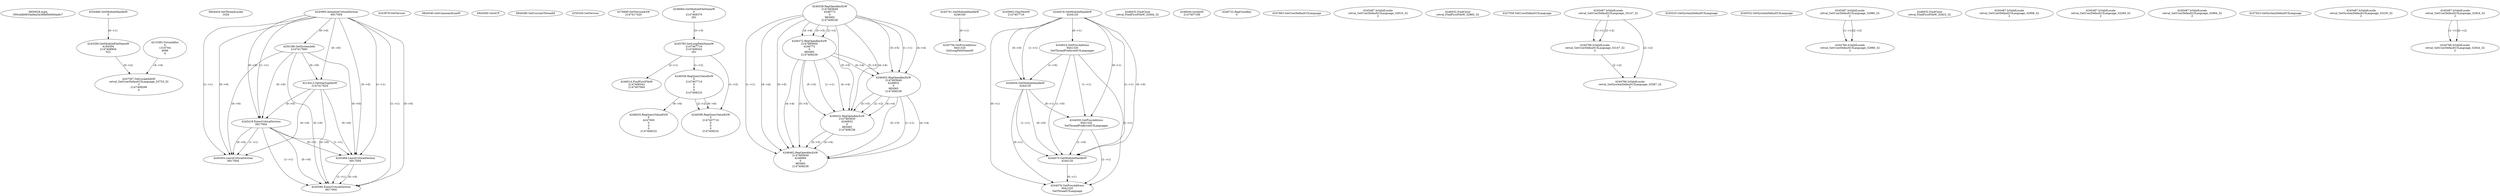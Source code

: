 // Global SCDG with merge call
digraph {
	0 [label="6850628.main
000cddb6834a9ea3a36fbf0e940aa9c7"]
	1 [label="4254480.GetModuleHandleW
0"]
	2 [label="6844434.SetThreadLocale
1024"]
	3 [label="4243965.InitializeCriticalSection
6917004"]
	4 [label="4243979.GetVersion
"]
	5 [label="4250188.GetSystemInfo
2147417660"]
	3 -> 5 [label="(0-->0)"]
	6 [label="6844540.GetCommandLineW
"]
	7 [label="4214413.GetStartupInfoW
2147417624"]
	3 -> 7 [label="(0-->0)"]
	5 -> 7 [label="(0-->0)"]
	8 [label="6844560.GetACP
"]
	9 [label="6844580.GetCurrentThreadId
"]
	10 [label="4250204.GetVersion
"]
	11 [label="4276690.GetVersionExW
2147417420"]
	12 [label="4243306.GetModuleFileNameW
4194304
2147408904
522"]
	1 -> 12 [label="(0-->1)"]
	13 [label="4248064.GetModuleFileNameW
0
2147408370
261"]
	14 [label="4215383.VirtualAlloc
0
1310704
4096
4"]
	15 [label="4246338.RegOpenKeyExW
2147483649
4246772
0
983065
2147408236"]
	16 [label="4246372.RegOpenKeyExW
2147483650
4246772
0
983065
2147408236"]
	15 -> 16 [label="(2-->2)"]
	15 -> 16 [label="(4-->4)"]
	15 -> 16 [label="(5-->5)"]
	17 [label="4246402.RegOpenKeyExW
2147483649
4246832
0
983065
2147408236"]
	15 -> 17 [label="(1-->1)"]
	15 -> 17 [label="(4-->4)"]
	16 -> 17 [label="(4-->4)"]
	15 -> 17 [label="(5-->5)"]
	16 -> 17 [label="(5-->5)"]
	18 [label="4246432.RegOpenKeyExW
2147483650
4246832
0
983065
2147408236"]
	16 -> 18 [label="(1-->1)"]
	17 -> 18 [label="(2-->2)"]
	15 -> 18 [label="(4-->4)"]
	16 -> 18 [label="(4-->4)"]
	17 -> 18 [label="(4-->4)"]
	15 -> 18 [label="(5-->5)"]
	16 -> 18 [label="(5-->5)"]
	17 -> 18 [label="(5-->5)"]
	19 [label="4246462.RegOpenKeyExW
2147483649
4246884
0
983065
2147408236"]
	15 -> 19 [label="(1-->1)"]
	17 -> 19 [label="(1-->1)"]
	15 -> 19 [label="(4-->4)"]
	16 -> 19 [label="(4-->4)"]
	17 -> 19 [label="(4-->4)"]
	18 -> 19 [label="(4-->4)"]
	15 -> 19 [label="(5-->5)"]
	16 -> 19 [label="(5-->5)"]
	17 -> 19 [label="(5-->5)"]
	18 -> 19 [label="(5-->5)"]
	20 [label="4245741.GetModuleHandleW
4246160"]
	21 [label="4245758.GetProcAddress
9441320
GetLongPathNameW"]
	20 -> 21 [label="(0-->1)"]
	22 [label="4245785.GetLongPathNameW
2147407710
2147406542
261"]
	13 -> 22 [label="(3-->3)"]
	23 [label="4245683.CharNextW
2147407716"]
	24 [label="4244018.GetModuleHandleW
4244120"]
	25 [label="4244024.GetProcAddress
9441320
GetThreadPreferredUILanguages"]
	24 -> 25 [label="(0-->1)"]
	26 [label="4244044.GetModuleHandleW
4244120"]
	24 -> 26 [label="(1-->1)"]
	24 -> 26 [label="(0-->0)"]
	25 -> 26 [label="(1-->0)"]
	27 [label="4244050.GetProcAddress
9441320
SetThreadPreferredUILanguages"]
	24 -> 27 [label="(0-->1)"]
	25 -> 27 [label="(1-->1)"]
	26 -> 27 [label="(0-->1)"]
	28 [label="4244070.GetModuleHandleW
4244120"]
	24 -> 28 [label="(1-->1)"]
	26 -> 28 [label="(1-->1)"]
	24 -> 28 [label="(0-->0)"]
	25 -> 28 [label="(1-->0)"]
	26 -> 28 [label="(0-->0)"]
	27 -> 28 [label="(1-->0)"]
	29 [label="4244076.GetProcAddress
9441320
GetThreadUILanguage"]
	24 -> 29 [label="(0-->1)"]
	25 -> 29 [label="(1-->1)"]
	26 -> 29 [label="(0-->1)"]
	27 -> 29 [label="(1-->1)"]
	28 -> 29 [label="(0-->1)"]
	30 [label="4246014.FindFirstFileW
2147406542
2147407064"]
	22 -> 30 [label="(2-->1)"]
	31 [label="4246032.FindClose
retval_FindFirstFileW_32944_32"]
	32 [label="4246044.lstrlenW
2147407108"]
	33 [label="4246556.RegQueryValueExW
0
2147407710
0
0
0
2147408232"]
	22 -> 33 [label="(1-->2)"]
	34 [label="4246635.RegQueryValueExW
0
4247000
0
0
0
2147408232"]
	33 -> 34 [label="(6-->6)"]
	35 [label="4246722.RegCloseKey
0"]
	36 [label="4247883.GetUserDefaultUILanguage
"]
	37 [label="4245418.EnterCriticalSection
6917004"]
	3 -> 37 [label="(1-->1)"]
	3 -> 37 [label="(0-->0)"]
	5 -> 37 [label="(0-->0)"]
	7 -> 37 [label="(0-->0)"]
	38 [label="4245454.LeaveCriticalSection
6917004"]
	3 -> 38 [label="(1-->1)"]
	37 -> 38 [label="(1-->1)"]
	3 -> 38 [label="(0-->0)"]
	5 -> 38 [label="(0-->0)"]
	7 -> 38 [label="(0-->0)"]
	37 -> 38 [label="(0-->0)"]
	39 [label="4245469.LeaveCriticalSection
6917004"]
	3 -> 39 [label="(1-->1)"]
	37 -> 39 [label="(1-->1)"]
	3 -> 39 [label="(0-->0)"]
	5 -> 39 [label="(0-->0)"]
	7 -> 39 [label="(0-->0)"]
	37 -> 39 [label="(0-->0)"]
	40 [label="4245487.IsValidLocale
retval_GetUserDefaultUILanguage_32910_32
2"]
	41 [label="4246032.FindClose
retval_FindFirstFileW_32865_32"]
	42 [label="4247558.GetUserDefaultUILanguage
"]
	43 [label="4247567.GetLocaleInfoW
retval_GetUserDefaultUILanguage_33753_32
3
2147408268
4"]
	12 -> 43 [label="(0-->2)"]
	14 -> 43 [label="(4-->4)"]
	44 [label="4246599.RegQueryValueExW
0
2147407710
0
0
0
2147408232"]
	22 -> 44 [label="(1-->2)"]
	33 -> 44 [label="(2-->2)"]
	33 -> 44 [label="(6-->6)"]
	45 [label="4245487.IsValidLocale
retval_GetUserDefaultUILanguage_33147_32
2"]
	46 [label="4244766.IsValidLocale
retval_GetUserDefaultUILanguage_33147_32
2"]
	45 -> 46 [label="(1-->1)"]
	45 -> 46 [label="(2-->2)"]
	47 [label="4245525.GetSystemDefaultUILanguage
"]
	48 [label="4245552.GetSystemDefaultUILanguage
"]
	49 [label="4244766.IsValidLocale
retval_GetSystemDefaultUILanguage_33587_32
2"]
	45 -> 49 [label="(2-->2)"]
	46 -> 49 [label="(2-->2)"]
	50 [label="4245580.EnterCriticalSection
6917004"]
	3 -> 50 [label="(1-->1)"]
	37 -> 50 [label="(1-->1)"]
	39 -> 50 [label="(1-->1)"]
	3 -> 50 [label="(0-->0)"]
	5 -> 50 [label="(0-->0)"]
	7 -> 50 [label="(0-->0)"]
	37 -> 50 [label="(0-->0)"]
	39 -> 50 [label="(0-->0)"]
	51 [label="4245487.IsValidLocale
retval_GetUserDefaultUILanguage_32980_32
2"]
	52 [label="4246032.FindClose
retval_FindFirstFileW_32823_32"]
	53 [label="4245487.IsValidLocale
retval_GetUserDefaultUILanguage_32908_32
2"]
	54 [label="4245487.IsValidLocale
retval_GetUserDefaultUILanguage_33269_32
2"]
	55 [label="4244766.IsValidLocale
retval_GetUserDefaultUILanguage_32980_32
2"]
	51 -> 55 [label="(1-->1)"]
	51 -> 55 [label="(2-->2)"]
	56 [label="4245487.IsValidLocale
retval_GetUserDefaultUILanguage_32984_32
2"]
	57 [label="4247923.GetSystemDefaultUILanguage
"]
	58 [label="4245487.IsValidLocale
retval_GetSystemDefaultUILanguage_33230_32
2"]
	59 [label="4245487.IsValidLocale
retval_GetUserDefaultUILanguage_32924_32
2"]
	60 [label="4244766.IsValidLocale
retval_GetUserDefaultUILanguage_32924_32
2"]
	59 -> 60 [label="(1-->1)"]
	59 -> 60 [label="(2-->2)"]
}

